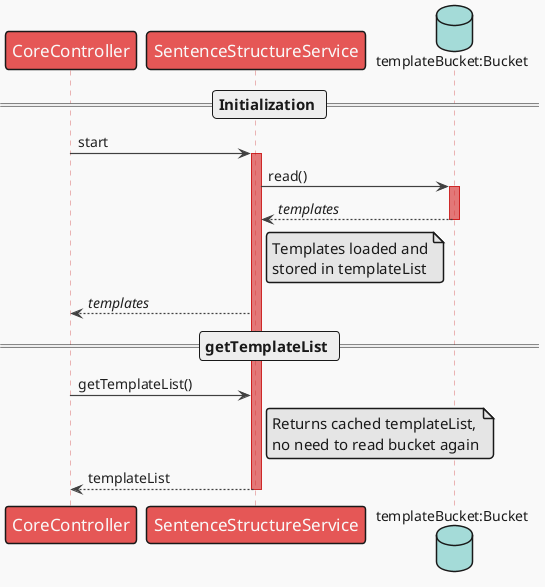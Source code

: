 @startuml internalsequencediagram_getTemplateList
!theme mars
skinparam actor{
  style awesome
  FontSize 20
}
skinparam participant{
  FontSize 17
}
skinparam Arrow{
  Color #404040
  FontColor #1f1f1f
  FontSize 14
  Thickness 1.2
}
skinparam Note{
  FontSize 15
}
skinparam sequence{
  DividerFontSize 15
  LifeLineBackgroundColor #d93b3b70
  LifeLineBorderColor #c4000090
}

participant CoreController as C
participant SentenceStructureService as SSS
database "templateBucket:Bucket" as TB

== Initialization ==
C -> SSS : start
activate SSS
SSS -> TB : read()
activate TB
SSS <-- TB : //templates//
deactivate TB
note right of SSS
  Templates loaded and
  stored in templateList
end note
C <-- SSS : //templates//

== getTemplateList ==
C -> SSS : getTemplateList()
note right of SSS
  Returns cached templateList,
  no need to read bucket again
end note
C <-- SSS : templateList
deactivate SSS

@enduml